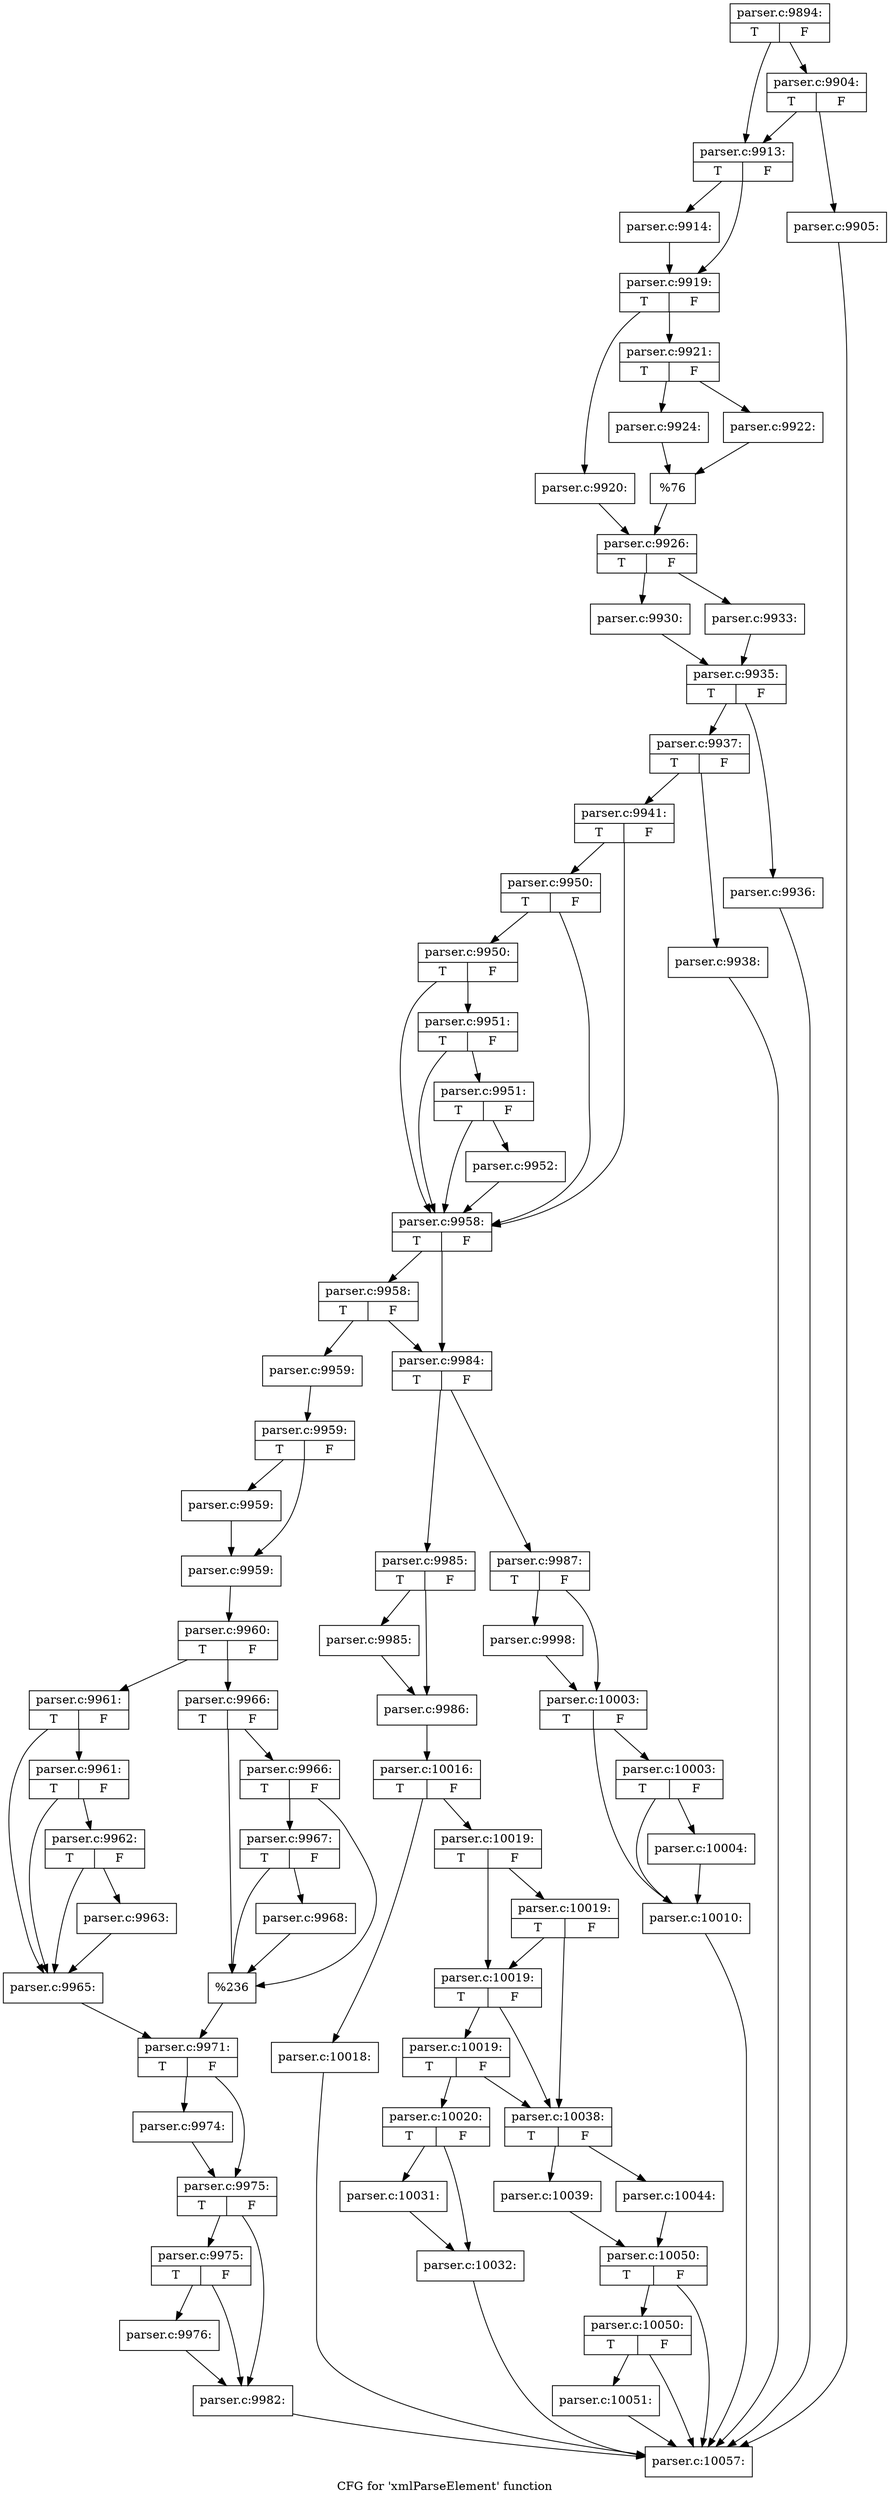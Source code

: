 digraph "CFG for 'xmlParseElement' function" {
	label="CFG for 'xmlParseElement' function";

	Node0x55d73bc9b5e0 [shape=record,label="{parser.c:9894:|{<s0>T|<s1>F}}"];
	Node0x55d73bc9b5e0 -> Node0x55d73bcb29a0;
	Node0x55d73bc9b5e0 -> Node0x55d73bcb2950;
	Node0x55d73bcb29a0 [shape=record,label="{parser.c:9904:|{<s0>T|<s1>F}}"];
	Node0x55d73bcb29a0 -> Node0x55d73bcb2900;
	Node0x55d73bcb29a0 -> Node0x55d73bcb2950;
	Node0x55d73bcb2900 [shape=record,label="{parser.c:9905:}"];
	Node0x55d73bcb2900 -> Node0x55d73bcca9a0;
	Node0x55d73bcb2950 [shape=record,label="{parser.c:9913:|{<s0>T|<s1>F}}"];
	Node0x55d73bcb2950 -> Node0x55d73bcb3710;
	Node0x55d73bcb2950 -> Node0x55d73bcb3760;
	Node0x55d73bcb3710 [shape=record,label="{parser.c:9914:}"];
	Node0x55d73bcb3710 -> Node0x55d73bcb3760;
	Node0x55d73bcb3760 [shape=record,label="{parser.c:9919:|{<s0>T|<s1>F}}"];
	Node0x55d73bcb3760 -> Node0x55d73bcb4d50;
	Node0x55d73bcb3760 -> Node0x55d73bcb4df0;
	Node0x55d73bcb4d50 [shape=record,label="{parser.c:9920:}"];
	Node0x55d73bcb4d50 -> Node0x55d73bcb4da0;
	Node0x55d73bcb4df0 [shape=record,label="{parser.c:9921:|{<s0>T|<s1>F}}"];
	Node0x55d73bcb4df0 -> Node0x55d73bcb5b60;
	Node0x55d73bcb4df0 -> Node0x55d73bcb5c00;
	Node0x55d73bcb5b60 [shape=record,label="{parser.c:9922:}"];
	Node0x55d73bcb5b60 -> Node0x55d73bcb5bb0;
	Node0x55d73bcb5c00 [shape=record,label="{parser.c:9924:}"];
	Node0x55d73bcb5c00 -> Node0x55d73bcb5bb0;
	Node0x55d73bcb5bb0 [shape=record,label="{%76}"];
	Node0x55d73bcb5bb0 -> Node0x55d73bcb4da0;
	Node0x55d73bcb4da0 [shape=record,label="{parser.c:9926:|{<s0>T|<s1>F}}"];
	Node0x55d73bcb4da0 -> Node0x55d73bcb6b10;
	Node0x55d73bcb4da0 -> Node0x55d73bcb6bb0;
	Node0x55d73bcb6b10 [shape=record,label="{parser.c:9930:}"];
	Node0x55d73bcb6b10 -> Node0x55d73bcb6b60;
	Node0x55d73bcb6bb0 [shape=record,label="{parser.c:9933:}"];
	Node0x55d73bcb6bb0 -> Node0x55d73bcb6b60;
	Node0x55d73bcb6b60 [shape=record,label="{parser.c:9935:|{<s0>T|<s1>F}}"];
	Node0x55d73bcb6b60 -> Node0x55d73bcb7810;
	Node0x55d73bcb6b60 -> Node0x55d73bcb7860;
	Node0x55d73bcb7810 [shape=record,label="{parser.c:9936:}"];
	Node0x55d73bcb7810 -> Node0x55d73bcca9a0;
	Node0x55d73bcb7860 [shape=record,label="{parser.c:9937:|{<s0>T|<s1>F}}"];
	Node0x55d73bcb7860 -> Node0x55d73bcb7ca0;
	Node0x55d73bcb7860 -> Node0x55d73bcb7cf0;
	Node0x55d73bcb7ca0 [shape=record,label="{parser.c:9938:}"];
	Node0x55d73bcb7ca0 -> Node0x55d73bcca9a0;
	Node0x55d73bcb7cf0 [shape=record,label="{parser.c:9941:|{<s0>T|<s1>F}}"];
	Node0x55d73bcb7cf0 -> Node0x55d73bcb89f0;
	Node0x55d73bcb7cf0 -> Node0x55d73bcb8820;
	Node0x55d73bcb89f0 [shape=record,label="{parser.c:9950:|{<s0>T|<s1>F}}"];
	Node0x55d73bcb89f0 -> Node0x55d73bcb8970;
	Node0x55d73bcb89f0 -> Node0x55d73bcb8820;
	Node0x55d73bcb8970 [shape=record,label="{parser.c:9950:|{<s0>T|<s1>F}}"];
	Node0x55d73bcb8970 -> Node0x55d73bcb88f0;
	Node0x55d73bcb8970 -> Node0x55d73bcb8820;
	Node0x55d73bcb88f0 [shape=record,label="{parser.c:9951:|{<s0>T|<s1>F}}"];
	Node0x55d73bcb88f0 -> Node0x55d73bcb8870;
	Node0x55d73bcb88f0 -> Node0x55d73bcb8820;
	Node0x55d73bcb8870 [shape=record,label="{parser.c:9951:|{<s0>T|<s1>F}}"];
	Node0x55d73bcb8870 -> Node0x55d73bcb87d0;
	Node0x55d73bcb8870 -> Node0x55d73bcb8820;
	Node0x55d73bcb87d0 [shape=record,label="{parser.c:9952:}"];
	Node0x55d73bcb87d0 -> Node0x55d73bcb8820;
	Node0x55d73bcb8820 [shape=record,label="{parser.c:9958:|{<s0>T|<s1>F}}"];
	Node0x55d73bcb8820 -> Node0x55d73bcba690;
	Node0x55d73bcb8820 -> Node0x55d73bcba640;
	Node0x55d73bcba690 [shape=record,label="{parser.c:9958:|{<s0>T|<s1>F}}"];
	Node0x55d73bcba690 -> Node0x55d73bcba5f0;
	Node0x55d73bcba690 -> Node0x55d73bcba640;
	Node0x55d73bcba5f0 [shape=record,label="{parser.c:9959:}"];
	Node0x55d73bcba5f0 -> Node0x55d73bcbb230;
	Node0x55d73bcbb230 [shape=record,label="{parser.c:9959:|{<s0>T|<s1>F}}"];
	Node0x55d73bcbb230 -> Node0x55d73bcbbca0;
	Node0x55d73bcbb230 -> Node0x55d73bcbbcf0;
	Node0x55d73bcbbca0 [shape=record,label="{parser.c:9959:}"];
	Node0x55d73bcbbca0 -> Node0x55d73bcbbcf0;
	Node0x55d73bcbbcf0 [shape=record,label="{parser.c:9959:}"];
	Node0x55d73bcbbcf0 -> Node0x55d73bcbb190;
	Node0x55d73bcbb190 [shape=record,label="{parser.c:9960:|{<s0>T|<s1>F}}"];
	Node0x55d73bcbb190 -> Node0x55d73bcbb1e0;
	Node0x55d73bcbb190 -> Node0x55d73bcbc5b0;
	Node0x55d73bcbb1e0 [shape=record,label="{parser.c:9961:|{<s0>T|<s1>F}}"];
	Node0x55d73bcbb1e0 -> Node0x55d73bcbcaa0;
	Node0x55d73bcbb1e0 -> Node0x55d73bcbc9d0;
	Node0x55d73bcbcaa0 [shape=record,label="{parser.c:9961:|{<s0>T|<s1>F}}"];
	Node0x55d73bcbcaa0 -> Node0x55d73bcbca20;
	Node0x55d73bcbcaa0 -> Node0x55d73bcbc9d0;
	Node0x55d73bcbca20 [shape=record,label="{parser.c:9962:|{<s0>T|<s1>F}}"];
	Node0x55d73bcbca20 -> Node0x55d73bcbc9d0;
	Node0x55d73bcbca20 -> Node0x55d73bcbc980;
	Node0x55d73bcbc980 [shape=record,label="{parser.c:9963:}"];
	Node0x55d73bcbc980 -> Node0x55d73bcbc9d0;
	Node0x55d73bcbc9d0 [shape=record,label="{parser.c:9965:}"];
	Node0x55d73bcbc9d0 -> Node0x55d73bcbc560;
	Node0x55d73bcbc5b0 [shape=record,label="{parser.c:9966:|{<s0>T|<s1>F}}"];
	Node0x55d73bcbc5b0 -> Node0x55d73bcbe060;
	Node0x55d73bcbc5b0 -> Node0x55d73bcbdf90;
	Node0x55d73bcbe060 [shape=record,label="{parser.c:9966:|{<s0>T|<s1>F}}"];
	Node0x55d73bcbe060 -> Node0x55d73bcbdfe0;
	Node0x55d73bcbe060 -> Node0x55d73bcbdf90;
	Node0x55d73bcbdfe0 [shape=record,label="{parser.c:9967:|{<s0>T|<s1>F}}"];
	Node0x55d73bcbdfe0 -> Node0x55d73bcbdf90;
	Node0x55d73bcbdfe0 -> Node0x55d73bcbdf40;
	Node0x55d73bcbdf40 [shape=record,label="{parser.c:9968:}"];
	Node0x55d73bcbdf40 -> Node0x55d73bcbdf90;
	Node0x55d73bcbdf90 [shape=record,label="{%236}"];
	Node0x55d73bcbdf90 -> Node0x55d73bcbc560;
	Node0x55d73bcbc560 [shape=record,label="{parser.c:9971:|{<s0>T|<s1>F}}"];
	Node0x55d73bcbc560 -> Node0x55d73bcbf610;
	Node0x55d73bcbc560 -> Node0x55d73bcbf660;
	Node0x55d73bcbf610 [shape=record,label="{parser.c:9974:}"];
	Node0x55d73bcbf610 -> Node0x55d73bcbf660;
	Node0x55d73bcbf660 [shape=record,label="{parser.c:9975:|{<s0>T|<s1>F}}"];
	Node0x55d73bcbf660 -> Node0x55d73bcc0150;
	Node0x55d73bcbf660 -> Node0x55d73bcc0100;
	Node0x55d73bcc0150 [shape=record,label="{parser.c:9975:|{<s0>T|<s1>F}}"];
	Node0x55d73bcc0150 -> Node0x55d73bcc00b0;
	Node0x55d73bcc0150 -> Node0x55d73bcc0100;
	Node0x55d73bcc00b0 [shape=record,label="{parser.c:9976:}"];
	Node0x55d73bcc00b0 -> Node0x55d73bcc0100;
	Node0x55d73bcc0100 [shape=record,label="{parser.c:9982:}"];
	Node0x55d73bcc0100 -> Node0x55d73bcca9a0;
	Node0x55d73bcba640 [shape=record,label="{parser.c:9984:|{<s0>T|<s1>F}}"];
	Node0x55d73bcba640 -> Node0x55d73bcc20b0;
	Node0x55d73bcba640 -> Node0x55d73bcc2150;
	Node0x55d73bcc20b0 [shape=record,label="{parser.c:9985:|{<s0>T|<s1>F}}"];
	Node0x55d73bcc20b0 -> Node0x55d73bcc3050;
	Node0x55d73bcc20b0 -> Node0x55d73bcc30a0;
	Node0x55d73bcc3050 [shape=record,label="{parser.c:9985:}"];
	Node0x55d73bcc3050 -> Node0x55d73bcc30a0;
	Node0x55d73bcc30a0 [shape=record,label="{parser.c:9986:}"];
	Node0x55d73bcc30a0 -> Node0x55d73bcc2100;
	Node0x55d73bcc2150 [shape=record,label="{parser.c:9987:|{<s0>T|<s1>F}}"];
	Node0x55d73bcc2150 -> Node0x55d73bcc42c0;
	Node0x55d73bcc2150 -> Node0x55d73bcc4310;
	Node0x55d73bcc42c0 [shape=record,label="{parser.c:9998:}"];
	Node0x55d73bcc42c0 -> Node0x55d73bcc4310;
	Node0x55d73bcc4310 [shape=record,label="{parser.c:10003:|{<s0>T|<s1>F}}"];
	Node0x55d73bcc4310 -> Node0x55d73bcc4c80;
	Node0x55d73bcc4310 -> Node0x55d73bcc4c30;
	Node0x55d73bcc4c80 [shape=record,label="{parser.c:10003:|{<s0>T|<s1>F}}"];
	Node0x55d73bcc4c80 -> Node0x55d73bcc4be0;
	Node0x55d73bcc4c80 -> Node0x55d73bcc4c30;
	Node0x55d73bcc4be0 [shape=record,label="{parser.c:10004:}"];
	Node0x55d73bcc4be0 -> Node0x55d73bcc4c30;
	Node0x55d73bcc4c30 [shape=record,label="{parser.c:10010:}"];
	Node0x55d73bcc4c30 -> Node0x55d73bcca9a0;
	Node0x55d73bcc2100 [shape=record,label="{parser.c:10016:|{<s0>T|<s1>F}}"];
	Node0x55d73bcc2100 -> Node0x55d73bcc6bb0;
	Node0x55d73bcc2100 -> Node0x55d73bcc6c00;
	Node0x55d73bcc6bb0 [shape=record,label="{parser.c:10018:}"];
	Node0x55d73bcc6bb0 -> Node0x55d73bcca9a0;
	Node0x55d73bcc6c00 [shape=record,label="{parser.c:10019:|{<s0>T|<s1>F}}"];
	Node0x55d73bcc6c00 -> Node0x55d73bcc7250;
	Node0x55d73bcc6c00 -> Node0x55d73bcc7200;
	Node0x55d73bcc7250 [shape=record,label="{parser.c:10019:|{<s0>T|<s1>F}}"];
	Node0x55d73bcc7250 -> Node0x55d73bcc7130;
	Node0x55d73bcc7250 -> Node0x55d73bcc7200;
	Node0x55d73bcc7200 [shape=record,label="{parser.c:10019:|{<s0>T|<s1>F}}"];
	Node0x55d73bcc7200 -> Node0x55d73bcc7130;
	Node0x55d73bcc7200 -> Node0x55d73bcc7180;
	Node0x55d73bcc7180 [shape=record,label="{parser.c:10019:|{<s0>T|<s1>F}}"];
	Node0x55d73bcc7180 -> Node0x55d73bcc7130;
	Node0x55d73bcc7180 -> Node0x55d73bcc70e0;
	Node0x55d73bcc70e0 [shape=record,label="{parser.c:10020:|{<s0>T|<s1>F}}"];
	Node0x55d73bcc70e0 -> Node0x55d73bcc8d90;
	Node0x55d73bcc70e0 -> Node0x55d73bcc8de0;
	Node0x55d73bcc8d90 [shape=record,label="{parser.c:10031:}"];
	Node0x55d73bcc8d90 -> Node0x55d73bcc8de0;
	Node0x55d73bcc8de0 [shape=record,label="{parser.c:10032:}"];
	Node0x55d73bcc8de0 -> Node0x55d73bcca9a0;
	Node0x55d73bcc7130 [shape=record,label="{parser.c:10038:|{<s0>T|<s1>F}}"];
	Node0x55d73bcc7130 -> Node0x55d73bcc9870;
	Node0x55d73bcc7130 -> Node0x55d73bcc9910;
	Node0x55d73bcc9870 [shape=record,label="{parser.c:10039:}"];
	Node0x55d73bcc9870 -> Node0x55d73bcc98c0;
	Node0x55d73bcc9910 [shape=record,label="{parser.c:10044:}"];
	Node0x55d73bcc9910 -> Node0x55d73bcc98c0;
	Node0x55d73bcc98c0 [shape=record,label="{parser.c:10050:|{<s0>T|<s1>F}}"];
	Node0x55d73bcc98c0 -> Node0x55d73bcca9f0;
	Node0x55d73bcc98c0 -> Node0x55d73bcca9a0;
	Node0x55d73bcca9f0 [shape=record,label="{parser.c:10050:|{<s0>T|<s1>F}}"];
	Node0x55d73bcca9f0 -> Node0x55d73bcca950;
	Node0x55d73bcca9f0 -> Node0x55d73bcca9a0;
	Node0x55d73bcca950 [shape=record,label="{parser.c:10051:}"];
	Node0x55d73bcca950 -> Node0x55d73bcca9a0;
	Node0x55d73bcca9a0 [shape=record,label="{parser.c:10057:}"];
}
